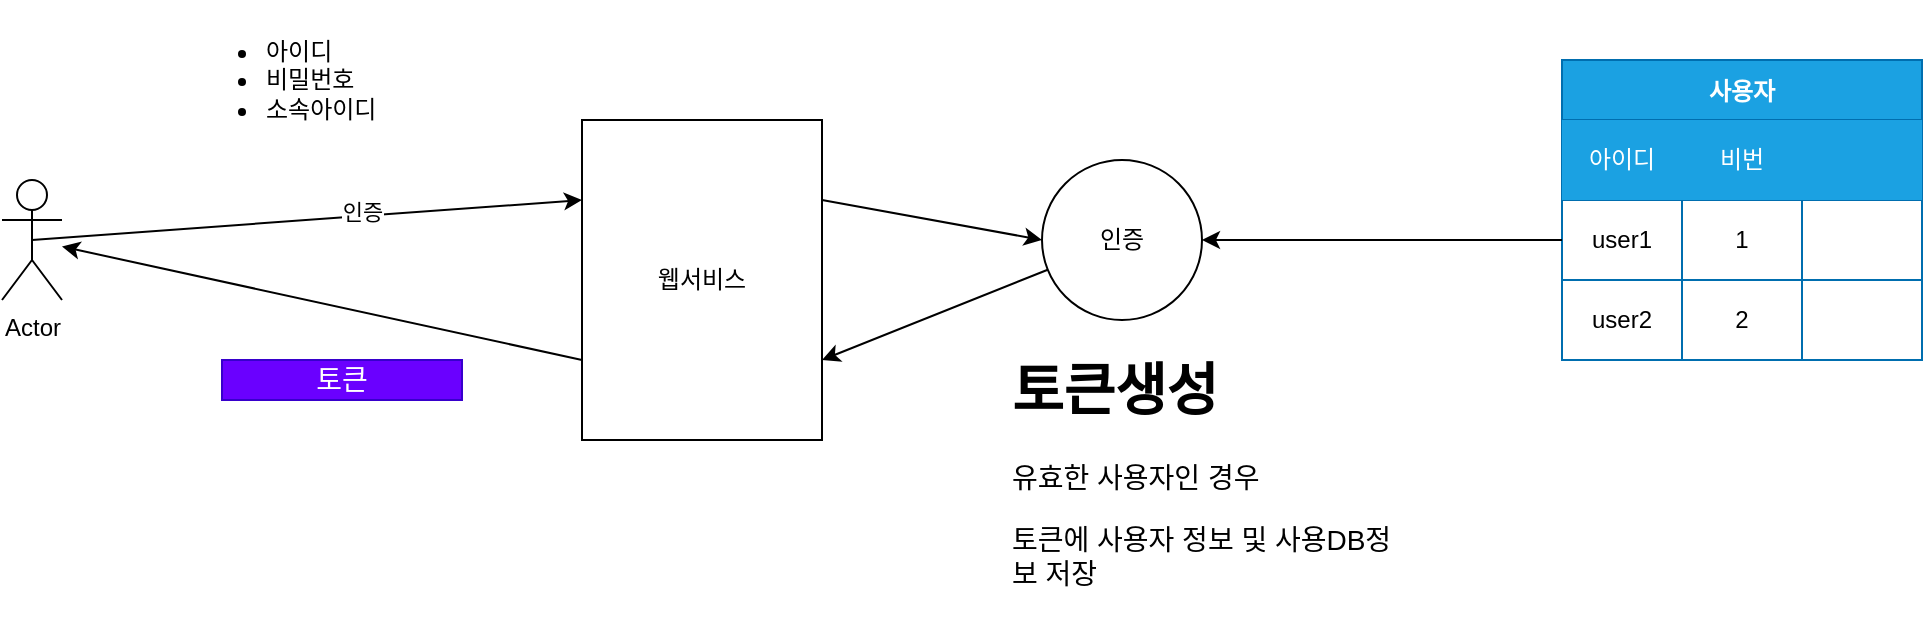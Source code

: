 <mxfile>
    <diagram id="WcBxwQvJPlPaimW4iJ0j" name="Page-1">
        <mxGraphModel dx="1386" dy="702" grid="1" gridSize="10" guides="1" tooltips="1" connect="1" arrows="1" fold="1" page="1" pageScale="1" pageWidth="1169" pageHeight="827" math="0" shadow="0">
            <root>
                <mxCell id="0"/>
                <mxCell id="1" parent="0"/>
                <mxCell id="2" value="Actor" style="shape=umlActor;verticalLabelPosition=bottom;verticalAlign=top;html=1;outlineConnect=0;" parent="1" vertex="1">
                    <mxGeometry x="110" y="240" width="30" height="60" as="geometry"/>
                </mxCell>
                <mxCell id="3" value="웹서비스" style="rounded=0;whiteSpace=wrap;html=1;" vertex="1" parent="1">
                    <mxGeometry x="400" y="210" width="120" height="160" as="geometry"/>
                </mxCell>
                <mxCell id="4" value="" style="endArrow=classic;html=1;exitX=0.5;exitY=0.5;exitDx=0;exitDy=0;exitPerimeter=0;entryX=0;entryY=0.25;entryDx=0;entryDy=0;" edge="1" parent="1" source="2" target="3">
                    <mxGeometry width="50" height="50" relative="1" as="geometry">
                        <mxPoint x="490" y="340" as="sourcePoint"/>
                        <mxPoint x="330" y="280" as="targetPoint"/>
                    </mxGeometry>
                </mxCell>
                <mxCell id="5" value="인증" style="edgeLabel;html=1;align=center;verticalAlign=middle;resizable=0;points=[];" vertex="1" connectable="0" parent="4">
                    <mxGeometry x="-0.137" y="2" relative="1" as="geometry">
                        <mxPoint x="46" y="-4" as="offset"/>
                    </mxGeometry>
                </mxCell>
                <mxCell id="6" value="&lt;ul&gt;&lt;li&gt;&lt;span style=&quot;background-color: initial;&quot;&gt;아이디&lt;/span&gt;&lt;/li&gt;&lt;li&gt;&lt;span style=&quot;background-color: initial;&quot;&gt;비밀번호&lt;/span&gt;&lt;/li&gt;&lt;li&gt;소속아이디&lt;/li&gt;&lt;/ul&gt;" style="text;strokeColor=none;fillColor=none;html=1;whiteSpace=wrap;verticalAlign=middle;overflow=hidden;" vertex="1" parent="1">
                    <mxGeometry x="200" y="150" width="120" height="80" as="geometry"/>
                </mxCell>
                <mxCell id="28" value="사용자" style="shape=table;startSize=30;container=1;collapsible=0;childLayout=tableLayout;fontStyle=1;align=center;fillColor=#1ba1e2;fontColor=#ffffff;strokeColor=#006EAF;" vertex="1" parent="1">
                    <mxGeometry x="890" y="180" width="180" height="150" as="geometry"/>
                </mxCell>
                <mxCell id="29" value="" style="shape=tableRow;horizontal=0;startSize=0;swimlaneHead=0;swimlaneBody=0;top=0;left=0;bottom=0;right=0;collapsible=0;dropTarget=0;fillColor=none;points=[[0,0.5],[1,0.5]];portConstraint=eastwest;" vertex="1" parent="28">
                    <mxGeometry y="30" width="180" height="40" as="geometry"/>
                </mxCell>
                <mxCell id="30" value="아이디" style="shape=partialRectangle;html=1;whiteSpace=wrap;connectable=0;fillColor=#1ba1e2;top=0;left=0;bottom=0;right=0;overflow=hidden;fontColor=#ffffff;strokeColor=#006EAF;" vertex="1" parent="29">
                    <mxGeometry width="60" height="40" as="geometry">
                        <mxRectangle width="60" height="40" as="alternateBounds"/>
                    </mxGeometry>
                </mxCell>
                <mxCell id="31" value="비번" style="shape=partialRectangle;html=1;whiteSpace=wrap;connectable=0;fillColor=#1ba1e2;top=0;left=0;bottom=0;right=0;overflow=hidden;fontColor=#ffffff;strokeColor=#006EAF;" vertex="1" parent="29">
                    <mxGeometry x="60" width="60" height="40" as="geometry">
                        <mxRectangle width="60" height="40" as="alternateBounds"/>
                    </mxGeometry>
                </mxCell>
                <mxCell id="32" value="" style="shape=partialRectangle;html=1;whiteSpace=wrap;connectable=0;fillColor=#1ba1e2;top=0;left=0;bottom=0;right=0;overflow=hidden;fontColor=#ffffff;strokeColor=#006EAF;" vertex="1" parent="29">
                    <mxGeometry x="120" width="60" height="40" as="geometry">
                        <mxRectangle width="60" height="40" as="alternateBounds"/>
                    </mxGeometry>
                </mxCell>
                <mxCell id="33" value="" style="shape=tableRow;horizontal=0;startSize=0;swimlaneHead=0;swimlaneBody=0;top=0;left=0;bottom=0;right=0;collapsible=0;dropTarget=0;fillColor=none;points=[[0,0.5],[1,0.5]];portConstraint=eastwest;" vertex="1" parent="28">
                    <mxGeometry y="70" width="180" height="40" as="geometry"/>
                </mxCell>
                <mxCell id="34" value="user1" style="shape=partialRectangle;html=1;whiteSpace=wrap;connectable=0;fillColor=none;top=0;left=0;bottom=0;right=0;overflow=hidden;" vertex="1" parent="33">
                    <mxGeometry width="60" height="40" as="geometry">
                        <mxRectangle width="60" height="40" as="alternateBounds"/>
                    </mxGeometry>
                </mxCell>
                <mxCell id="35" value="1" style="shape=partialRectangle;html=1;whiteSpace=wrap;connectable=0;fillColor=none;top=0;left=0;bottom=0;right=0;overflow=hidden;" vertex="1" parent="33">
                    <mxGeometry x="60" width="60" height="40" as="geometry">
                        <mxRectangle width="60" height="40" as="alternateBounds"/>
                    </mxGeometry>
                </mxCell>
                <mxCell id="36" value="" style="shape=partialRectangle;html=1;whiteSpace=wrap;connectable=0;fillColor=none;top=0;left=0;bottom=0;right=0;overflow=hidden;" vertex="1" parent="33">
                    <mxGeometry x="120" width="60" height="40" as="geometry">
                        <mxRectangle width="60" height="40" as="alternateBounds"/>
                    </mxGeometry>
                </mxCell>
                <mxCell id="37" value="" style="shape=tableRow;horizontal=0;startSize=0;swimlaneHead=0;swimlaneBody=0;top=0;left=0;bottom=0;right=0;collapsible=0;dropTarget=0;fillColor=none;points=[[0,0.5],[1,0.5]];portConstraint=eastwest;" vertex="1" parent="28">
                    <mxGeometry y="110" width="180" height="40" as="geometry"/>
                </mxCell>
                <mxCell id="38" value="user2" style="shape=partialRectangle;html=1;whiteSpace=wrap;connectable=0;fillColor=none;top=0;left=0;bottom=0;right=0;overflow=hidden;" vertex="1" parent="37">
                    <mxGeometry width="60" height="40" as="geometry">
                        <mxRectangle width="60" height="40" as="alternateBounds"/>
                    </mxGeometry>
                </mxCell>
                <mxCell id="39" value="2" style="shape=partialRectangle;html=1;whiteSpace=wrap;connectable=0;fillColor=none;top=0;left=0;bottom=0;right=0;overflow=hidden;" vertex="1" parent="37">
                    <mxGeometry x="60" width="60" height="40" as="geometry">
                        <mxRectangle width="60" height="40" as="alternateBounds"/>
                    </mxGeometry>
                </mxCell>
                <mxCell id="40" value="" style="shape=partialRectangle;html=1;whiteSpace=wrap;connectable=0;fillColor=none;top=0;left=0;bottom=0;right=0;overflow=hidden;" vertex="1" parent="37">
                    <mxGeometry x="120" width="60" height="40" as="geometry">
                        <mxRectangle width="60" height="40" as="alternateBounds"/>
                    </mxGeometry>
                </mxCell>
                <mxCell id="41" value="인증" style="ellipse;whiteSpace=wrap;html=1;aspect=fixed;fillColor=none;" vertex="1" parent="1">
                    <mxGeometry x="630" y="230" width="80" height="80" as="geometry"/>
                </mxCell>
                <mxCell id="42" value="" style="endArrow=classic;html=1;exitX=1;exitY=0.25;exitDx=0;exitDy=0;" edge="1" parent="1" source="3">
                    <mxGeometry width="50" height="50" relative="1" as="geometry">
                        <mxPoint x="680" y="310" as="sourcePoint"/>
                        <mxPoint x="630" y="270" as="targetPoint"/>
                    </mxGeometry>
                </mxCell>
                <mxCell id="43" value="" style="endArrow=classic;html=1;exitX=0;exitY=0.5;exitDx=0;exitDy=0;entryX=1;entryY=0.5;entryDx=0;entryDy=0;" edge="1" parent="1" source="33" target="41">
                    <mxGeometry width="50" height="50" relative="1" as="geometry">
                        <mxPoint x="680" y="310" as="sourcePoint"/>
                        <mxPoint x="730" y="260" as="targetPoint"/>
                    </mxGeometry>
                </mxCell>
                <mxCell id="45" value="" style="endArrow=classic;html=1;entryX=1;entryY=0.75;entryDx=0;entryDy=0;" edge="1" parent="1" source="41" target="3">
                    <mxGeometry width="50" height="50" relative="1" as="geometry">
                        <mxPoint x="680" y="310" as="sourcePoint"/>
                        <mxPoint x="730" y="260" as="targetPoint"/>
                    </mxGeometry>
                </mxCell>
                <mxCell id="46" value="" style="endArrow=classic;html=1;exitX=0;exitY=0.75;exitDx=0;exitDy=0;" edge="1" parent="1" source="3" target="2">
                    <mxGeometry width="50" height="50" relative="1" as="geometry">
                        <mxPoint x="680" y="310" as="sourcePoint"/>
                        <mxPoint x="730" y="260" as="targetPoint"/>
                    </mxGeometry>
                </mxCell>
                <mxCell id="m9uIicuPA4lBAZcP-lb3-47" value="토큰" style="rounded=0;whiteSpace=wrap;html=1;fontSize=14;fillColor=#6a00ff;fontColor=#ffffff;strokeColor=#3700CC;" vertex="1" parent="1">
                    <mxGeometry x="220" y="330" width="120" height="20" as="geometry"/>
                </mxCell>
                <mxCell id="wM0r787Y1brjC6kD18IV-46" value="&lt;h1&gt;토큰생성&lt;/h1&gt;&lt;p&gt;유효한 사용자인 경우&amp;nbsp;&lt;/p&gt;&lt;p&gt;토큰에 사용자 정보 및 사용DB정보 저장&lt;/p&gt;" style="text;html=1;strokeColor=none;fillColor=none;spacing=5;spacingTop=-20;whiteSpace=wrap;overflow=hidden;rounded=0;fontSize=14;" vertex="1" parent="1">
                    <mxGeometry x="610" y="320" width="210" height="140" as="geometry"/>
                </mxCell>
            </root>
        </mxGraphModel>
    </diagram>
    <diagram id="sTCygVmimpZTCBVSNOER" name="Page-2">
        <mxGraphModel dx="1980" dy="1003" grid="1" gridSize="10" guides="1" tooltips="1" connect="1" arrows="1" fold="1" page="1" pageScale="1" pageWidth="1169" pageHeight="827" math="0" shadow="0">
            <root>
                <mxCell id="0"/>
                <mxCell id="1" parent="0"/>
                <mxCell id="npq3RYN17JtEKYWh4zAN-1" value="Actor" style="shape=umlActor;verticalLabelPosition=bottom;verticalAlign=top;html=1;outlineConnect=0;" vertex="1" parent="1">
                    <mxGeometry x="120" y="190" width="30" height="60" as="geometry"/>
                </mxCell>
                <mxCell id="npq3RYN17JtEKYWh4zAN-2" value="웹서비스" style="rounded=0;whiteSpace=wrap;html=1;" vertex="1" parent="1">
                    <mxGeometry x="410" y="150" width="120" height="160" as="geometry"/>
                </mxCell>
                <mxCell id="npq3RYN17JtEKYWh4zAN-3" value="" style="endArrow=classic;html=1;entryX=0;entryY=0.25;entryDx=0;entryDy=0;" edge="1" parent="1" target="npq3RYN17JtEKYWh4zAN-2">
                    <mxGeometry width="50" height="50" relative="1" as="geometry">
                        <mxPoint x="170" y="200" as="sourcePoint"/>
                        <mxPoint x="340" y="220" as="targetPoint"/>
                    </mxGeometry>
                </mxCell>
                <mxCell id="npq3RYN17JtEKYWh4zAN-26" value="&lt;font style=&quot;font-size: 14px;&quot;&gt;서비스A 요청&lt;/font&gt;" style="edgeLabel;html=1;align=center;verticalAlign=middle;resizable=0;points=[];" vertex="1" connectable="0" parent="npq3RYN17JtEKYWh4zAN-3">
                    <mxGeometry x="0.119" y="-1" relative="1" as="geometry">
                        <mxPoint as="offset"/>
                    </mxGeometry>
                </mxCell>
                <mxCell id="npq3RYN17JtEKYWh4zAN-19" value="서비스A" style="ellipse;whiteSpace=wrap;html=1;aspect=fixed;fillColor=#0050ef;fontSize=14;fontColor=#ffffff;strokeColor=#001DBC;" vertex="1" parent="1">
                    <mxGeometry x="900" y="175" width="80" height="80" as="geometry"/>
                </mxCell>
                <mxCell id="npq3RYN17JtEKYWh4zAN-23" value="" style="endArrow=classic;html=1;exitX=0;exitY=0.75;exitDx=0;exitDy=0;" edge="1" parent="1" source="npq3RYN17JtEKYWh4zAN-2">
                    <mxGeometry width="50" height="50" relative="1" as="geometry">
                        <mxPoint x="690" y="250" as="sourcePoint"/>
                        <mxPoint x="170" y="250" as="targetPoint"/>
                    </mxGeometry>
                </mxCell>
                <mxCell id="npq3RYN17JtEKYWh4zAN-24" value="&lt;font style=&quot;font-size: 14px;&quot;&gt;결과&lt;/font&gt;" style="edgeLabel;html=1;align=center;verticalAlign=middle;resizable=0;points=[];" vertex="1" connectable="0" parent="npq3RYN17JtEKYWh4zAN-23">
                    <mxGeometry x="-0.163" y="1" relative="1" as="geometry">
                        <mxPoint as="offset"/>
                    </mxGeometry>
                </mxCell>
                <mxCell id="npq3RYN17JtEKYWh4zAN-30" value="" style="endArrow=classic;html=1;fontSize=14;entryX=0;entryY=0.25;entryDx=0;entryDy=0;" edge="1" parent="1" target="npq3RYN17JtEKYWh4zAN-34">
                    <mxGeometry width="50" height="50" relative="1" as="geometry">
                        <mxPoint x="530" y="198" as="sourcePoint"/>
                        <mxPoint x="630" y="220" as="targetPoint"/>
                    </mxGeometry>
                </mxCell>
                <mxCell id="npq3RYN17JtEKYWh4zAN-33" value="" style="endArrow=classic;html=1;fontSize=14;exitX=0;exitY=0.75;exitDx=0;exitDy=0;" edge="1" parent="1" source="npq3RYN17JtEKYWh4zAN-34">
                    <mxGeometry width="50" height="50" relative="1" as="geometry">
                        <mxPoint x="641.716" y="248.284" as="sourcePoint"/>
                        <mxPoint x="530" y="233" as="targetPoint"/>
                    </mxGeometry>
                </mxCell>
                <mxCell id="npq3RYN17JtEKYWh4zAN-34" value="Security" style="rounded=1;whiteSpace=wrap;html=1;fontSize=14;fillColor=#d80073;fontColor=#ffffff;strokeColor=#A50040;" vertex="1" parent="1">
                    <mxGeometry x="630" y="180" width="120" height="70" as="geometry"/>
                </mxCell>
                <mxCell id="npq3RYN17JtEKYWh4zAN-36" value="" style="endArrow=classic;html=1;fontSize=14;exitX=1;exitY=0.5;exitDx=0;exitDy=0;entryX=0;entryY=0.5;entryDx=0;entryDy=0;" edge="1" parent="1" source="npq3RYN17JtEKYWh4zAN-34" target="npq3RYN17JtEKYWh4zAN-19">
                    <mxGeometry width="50" height="50" relative="1" as="geometry">
                        <mxPoint x="540" y="227.52" as="sourcePoint"/>
                        <mxPoint x="650" y="227.5" as="targetPoint"/>
                    </mxGeometry>
                </mxCell>
                <mxCell id="npq3RYN17JtEKYWh4zAN-37" value="&lt;font style=&quot;font-size: 14px;&quot;&gt;비인증 고객&lt;/font&gt;" style="shape=umlActor;verticalLabelPosition=bottom;verticalAlign=top;html=1;outlineConnect=0;" vertex="1" parent="1">
                    <mxGeometry x="120" y="520" width="30" height="60" as="geometry"/>
                </mxCell>
                <mxCell id="npq3RYN17JtEKYWh4zAN-38" value="웹서비스" style="rounded=0;whiteSpace=wrap;html=1;" vertex="1" parent="1">
                    <mxGeometry x="410" y="480" width="120" height="160" as="geometry"/>
                </mxCell>
                <mxCell id="npq3RYN17JtEKYWh4zAN-39" value="" style="endArrow=classic;html=1;entryX=0;entryY=0.25;entryDx=0;entryDy=0;" edge="1" parent="1" target="npq3RYN17JtEKYWh4zAN-38">
                    <mxGeometry width="50" height="50" relative="1" as="geometry">
                        <mxPoint x="170" y="530" as="sourcePoint"/>
                        <mxPoint x="340" y="550" as="targetPoint"/>
                    </mxGeometry>
                </mxCell>
                <mxCell id="npq3RYN17JtEKYWh4zAN-40" value="&lt;font style=&quot;font-size: 14px;&quot;&gt;서비스B 요청&lt;/font&gt;" style="edgeLabel;html=1;align=center;verticalAlign=middle;resizable=0;points=[];" vertex="1" connectable="0" parent="npq3RYN17JtEKYWh4zAN-39">
                    <mxGeometry x="0.119" y="-1" relative="1" as="geometry">
                        <mxPoint as="offset"/>
                    </mxGeometry>
                </mxCell>
                <mxCell id="npq3RYN17JtEKYWh4zAN-41" value="서비스B" style="ellipse;whiteSpace=wrap;html=1;aspect=fixed;fillColor=#d80073;fontSize=14;fontColor=#ffffff;strokeColor=#A50040;" vertex="1" parent="1">
                    <mxGeometry x="890" y="525" width="80" height="80" as="geometry"/>
                </mxCell>
                <mxCell id="npq3RYN17JtEKYWh4zAN-42" value="" style="endArrow=classic;html=1;exitX=0;exitY=0.75;exitDx=0;exitDy=0;" edge="1" parent="1" source="npq3RYN17JtEKYWh4zAN-38">
                    <mxGeometry width="50" height="50" relative="1" as="geometry">
                        <mxPoint x="690" y="580" as="sourcePoint"/>
                        <mxPoint x="170" y="580" as="targetPoint"/>
                    </mxGeometry>
                </mxCell>
                <mxCell id="npq3RYN17JtEKYWh4zAN-43" value="&#10;&lt;span style=&quot;color: rgb(214, 222, 235); font-family: &amp;quot;Segoe WPC&amp;quot;, &amp;quot;Segoe UI&amp;quot;, sans-serif; font-size: 14px; font-style: normal; font-variant-ligatures: normal; font-variant-caps: normal; font-weight: 500; letter-spacing: normal; orphans: 2; text-align: start; text-indent: 0px; text-transform: none; widows: 2; word-spacing: 0px; -webkit-text-stroke-width: 0px; background-color: rgb(1, 22, 39); text-decoration-thickness: initial; text-decoration-style: initial; text-decoration-color: initial; float: none; display: inline !important;&quot;&gt;Status:&lt;span&gt;&amp;nbsp;&lt;/span&gt;&lt;/span&gt;&lt;b style=&quot;box-sizing: inherit; list-style: none; font-weight: 500; color: var(--error-color); font-family: &amp;quot;Segoe WPC&amp;quot;, &amp;quot;Segoe UI&amp;quot;, sans-serif; font-size: 14px; font-style: normal; font-variant-ligatures: normal; font-variant-caps: normal; letter-spacing: normal; orphans: 2; text-align: start; text-indent: 0px; text-transform: none; widows: 2; word-spacing: 0px; -webkit-text-stroke-width: 0px; background-color: rgb(1, 22, 39); text-decoration-thickness: initial; text-decoration-style: initial; text-decoration-color: initial;&quot; class=&quot;error&quot;&gt;403 Forbidden&lt;/b&gt;&#10;&#10;" style="edgeLabel;html=1;align=center;verticalAlign=middle;resizable=0;points=[];" vertex="1" connectable="0" parent="npq3RYN17JtEKYWh4zAN-42">
                    <mxGeometry x="-0.163" y="1" relative="1" as="geometry">
                        <mxPoint as="offset"/>
                    </mxGeometry>
                </mxCell>
                <mxCell id="npq3RYN17JtEKYWh4zAN-44" value="" style="endArrow=classic;html=1;fontSize=14;exitX=1;exitY=0.422;exitDx=0;exitDy=0;entryX=0;entryY=0.25;entryDx=0;entryDy=0;exitPerimeter=0;" edge="1" parent="1" source="npq3RYN17JtEKYWh4zAN-38" target="npq3RYN17JtEKYWh4zAN-46">
                    <mxGeometry width="50" height="50" relative="1" as="geometry">
                        <mxPoint x="570" y="610" as="sourcePoint"/>
                        <mxPoint x="630" y="550" as="targetPoint"/>
                    </mxGeometry>
                </mxCell>
                <mxCell id="npq3RYN17JtEKYWh4zAN-45" value="" style="endArrow=classic;html=1;fontSize=14;exitX=0;exitY=0.75;exitDx=0;exitDy=0;entryX=1;entryY=0.641;entryDx=0;entryDy=0;entryPerimeter=0;" edge="1" parent="1" source="npq3RYN17JtEKYWh4zAN-46" target="npq3RYN17JtEKYWh4zAN-38">
                    <mxGeometry width="50" height="50" relative="1" as="geometry">
                        <mxPoint x="641.716" y="578.284" as="sourcePoint"/>
                        <mxPoint x="530" y="578" as="targetPoint"/>
                        <Array as="points">
                            <mxPoint x="590" y="583"/>
                        </Array>
                    </mxGeometry>
                </mxCell>
                <mxCell id="npq3RYN17JtEKYWh4zAN-46" value="Security" style="rounded=1;whiteSpace=wrap;html=1;fontSize=14;fillColor=#d80073;fontColor=#ffffff;strokeColor=#A50040;" vertex="1" parent="1">
                    <mxGeometry x="640" y="530" width="120" height="70" as="geometry"/>
                </mxCell>
                <mxCell id="npq3RYN17JtEKYWh4zAN-51" value="" style="endArrow=classic;html=1;fontSize=14;entryX=1.017;entryY=0.881;entryDx=0;entryDy=0;entryPerimeter=0;exitX=0.5;exitY=1;exitDx=0;exitDy=0;" edge="1" parent="1" source="npq3RYN17JtEKYWh4zAN-19" target="npq3RYN17JtEKYWh4zAN-2">
                    <mxGeometry width="50" height="50" relative="1" as="geometry">
                        <mxPoint x="550" y="440" as="sourcePoint"/>
                        <mxPoint x="600" y="390" as="targetPoint"/>
                        <Array as="points">
                            <mxPoint x="940" y="290"/>
                        </Array>
                    </mxGeometry>
                </mxCell>
                <mxCell id="npq3RYN17JtEKYWh4zAN-52" value="인증이 필요없는 서비스 요청" style="text;strokeColor=none;fillColor=none;html=1;fontSize=24;fontStyle=1;verticalAlign=middle;align=center;" vertex="1" parent="1">
                    <mxGeometry x="350" y="80" width="170" height="40" as="geometry"/>
                </mxCell>
                <mxCell id="npq3RYN17JtEKYWh4zAN-53" value="인증이 필요한 서비스 요청" style="text;strokeColor=none;fillColor=none;html=1;fontSize=24;fontStyle=1;verticalAlign=middle;align=center;" vertex="1" parent="1">
                    <mxGeometry x="350" y="414" width="170" height="40" as="geometry"/>
                </mxCell>
                <mxCell id="npq3RYN17JtEKYWh4zAN-55" value="토큰" style="rounded=0;whiteSpace=wrap;html=1;fontSize=14;fillColor=#6a00ff;fontColor=#ffffff;strokeColor=#3700CC;" vertex="1" parent="1">
                    <mxGeometry x="250" y="490" width="120" height="20" as="geometry"/>
                </mxCell>
                <mxCell id="npq3RYN17JtEKYWh4zAN-56" value="&lt;h1&gt;토큰체크&lt;/h1&gt;&lt;p&gt;토큰이 없거나, 유효하지 않은 토큰일 경우 오류를 반환한다.&lt;/p&gt;" style="text;html=1;strokeColor=none;fillColor=none;spacing=5;spacingTop=-20;whiteSpace=wrap;overflow=hidden;rounded=0;fontSize=14;" vertex="1" parent="1">
                    <mxGeometry x="620" y="610" width="190" height="120" as="geometry"/>
                </mxCell>
                <mxCell id="npq3RYN17JtEKYWh4zAN-57" value="A고객" style="shape=umlActor;verticalLabelPosition=bottom;verticalAlign=top;html=1;outlineConnect=0;" vertex="1" parent="1">
                    <mxGeometry x="120" y="1030" width="30" height="60" as="geometry"/>
                </mxCell>
                <mxCell id="npq3RYN17JtEKYWh4zAN-58" value="웹서비스" style="rounded=0;whiteSpace=wrap;html=1;" vertex="1" parent="1">
                    <mxGeometry x="410" y="990" width="120" height="160" as="geometry"/>
                </mxCell>
                <mxCell id="npq3RYN17JtEKYWh4zAN-59" value="" style="endArrow=classic;html=1;entryX=0;entryY=0.25;entryDx=0;entryDy=0;" edge="1" parent="1" target="npq3RYN17JtEKYWh4zAN-58">
                    <mxGeometry width="50" height="50" relative="1" as="geometry">
                        <mxPoint x="170" y="1040" as="sourcePoint"/>
                        <mxPoint x="340" y="1060" as="targetPoint"/>
                    </mxGeometry>
                </mxCell>
                <mxCell id="npq3RYN17JtEKYWh4zAN-60" value="&lt;font style=&quot;font-size: 14px;&quot;&gt;서비스B 요청&lt;/font&gt;" style="edgeLabel;html=1;align=center;verticalAlign=middle;resizable=0;points=[];" vertex="1" connectable="0" parent="npq3RYN17JtEKYWh4zAN-59">
                    <mxGeometry x="0.119" y="-1" relative="1" as="geometry">
                        <mxPoint as="offset"/>
                    </mxGeometry>
                </mxCell>
                <mxCell id="npq3RYN17JtEKYWh4zAN-61" value="서비스B" style="ellipse;whiteSpace=wrap;html=1;aspect=fixed;fillColor=#d80073;fontSize=14;fontColor=#ffffff;strokeColor=#A50040;" vertex="1" parent="1">
                    <mxGeometry x="910" y="1035" width="80" height="80" as="geometry"/>
                </mxCell>
                <mxCell id="npq3RYN17JtEKYWh4zAN-62" value="" style="endArrow=classic;html=1;exitX=0;exitY=0.75;exitDx=0;exitDy=0;" edge="1" parent="1" source="npq3RYN17JtEKYWh4zAN-58">
                    <mxGeometry width="50" height="50" relative="1" as="geometry">
                        <mxPoint x="690" y="1090" as="sourcePoint"/>
                        <mxPoint x="170" y="1090" as="targetPoint"/>
                    </mxGeometry>
                </mxCell>
                <mxCell id="npq3RYN17JtEKYWh4zAN-63" value="&lt;font style=&quot;font-size: 14px;&quot;&gt;응답&lt;/font&gt;" style="edgeLabel;html=1;align=center;verticalAlign=middle;resizable=0;points=[];" vertex="1" connectable="0" parent="npq3RYN17JtEKYWh4zAN-62">
                    <mxGeometry x="-0.163" y="1" relative="1" as="geometry">
                        <mxPoint as="offset"/>
                    </mxGeometry>
                </mxCell>
                <mxCell id="npq3RYN17JtEKYWh4zAN-64" value="" style="endArrow=classic;html=1;fontSize=14;exitX=1;exitY=0.422;exitDx=0;exitDy=0;entryX=0;entryY=0.25;entryDx=0;entryDy=0;exitPerimeter=0;" edge="1" parent="1" source="npq3RYN17JtEKYWh4zAN-58" target="npq3RYN17JtEKYWh4zAN-66">
                    <mxGeometry width="50" height="50" relative="1" as="geometry">
                        <mxPoint x="570" y="1120" as="sourcePoint"/>
                        <mxPoint x="630" y="1060" as="targetPoint"/>
                    </mxGeometry>
                </mxCell>
                <mxCell id="npq3RYN17JtEKYWh4zAN-65" value="" style="endArrow=classic;html=1;fontSize=14;exitX=0;exitY=0.75;exitDx=0;exitDy=0;entryX=1;entryY=0.641;entryDx=0;entryDy=0;entryPerimeter=0;" edge="1" parent="1" source="npq3RYN17JtEKYWh4zAN-66" target="npq3RYN17JtEKYWh4zAN-58">
                    <mxGeometry width="50" height="50" relative="1" as="geometry">
                        <mxPoint x="641.716" y="1088.284" as="sourcePoint"/>
                        <mxPoint x="530" y="1088" as="targetPoint"/>
                        <Array as="points">
                            <mxPoint x="590" y="1093"/>
                        </Array>
                    </mxGeometry>
                </mxCell>
                <mxCell id="npq3RYN17JtEKYWh4zAN-66" value="Security" style="rounded=1;whiteSpace=wrap;html=1;fontSize=14;fillColor=#d80073;fontColor=#ffffff;strokeColor=#A50040;" vertex="1" parent="1">
                    <mxGeometry x="640" y="1040" width="120" height="70" as="geometry"/>
                </mxCell>
                <mxCell id="npq3RYN17JtEKYWh4zAN-67" value="토큰" style="rounded=0;whiteSpace=wrap;html=1;fontSize=14;fillColor=#6a00ff;fontColor=#ffffff;strokeColor=#3700CC;" vertex="1" parent="1">
                    <mxGeometry x="250" y="1000" width="120" height="20" as="geometry"/>
                </mxCell>
                <mxCell id="npq3RYN17JtEKYWh4zAN-68" value="&lt;h1&gt;토큰체크&lt;/h1&gt;&lt;p&gt;토큰이 유효한 경우&amp;nbsp;&lt;/p&gt;&lt;p&gt;토큰에 저장된 고객이 사용하는 DB정보를 세션 영역에 저장&lt;/p&gt;" style="text;html=1;strokeColor=none;fillColor=none;spacing=5;spacingTop=-20;whiteSpace=wrap;overflow=hidden;rounded=0;fontSize=14;" vertex="1" parent="1">
                    <mxGeometry x="620" y="1120" width="210" height="140" as="geometry"/>
                </mxCell>
                <mxCell id="npq3RYN17JtEKYWh4zAN-69" value="세션저장소" style="swimlane;whiteSpace=wrap;html=1;fontSize=14;fillColor=none;" vertex="1" parent="1">
                    <mxGeometry x="600" y="900" width="200" height="100" as="geometry"/>
                </mxCell>
                <mxCell id="npq3RYN17JtEKYWh4zAN-70" value="접속DB정보" style="rounded=0;whiteSpace=wrap;html=1;fontSize=14;fillColor=none;" vertex="1" parent="npq3RYN17JtEKYWh4zAN-69">
                    <mxGeometry x="40" y="50" width="120" height="30" as="geometry"/>
                </mxCell>
                <mxCell id="npq3RYN17JtEKYWh4zAN-71" value="" style="endArrow=classic;html=1;fontSize=14;exitX=0.5;exitY=0;exitDx=0;exitDy=0;entryX=0.5;entryY=1;entryDx=0;entryDy=0;" edge="1" parent="1" source="npq3RYN17JtEKYWh4zAN-66" target="npq3RYN17JtEKYWh4zAN-70">
                    <mxGeometry width="50" height="50" relative="1" as="geometry">
                        <mxPoint x="550" y="1010" as="sourcePoint"/>
                        <mxPoint x="600" y="960" as="targetPoint"/>
                    </mxGeometry>
                </mxCell>
                <mxCell id="npq3RYN17JtEKYWh4zAN-72" value="" style="endArrow=classic;html=1;fontSize=14;entryX=0;entryY=0.5;entryDx=0;entryDy=0;" edge="1" parent="1" source="npq3RYN17JtEKYWh4zAN-66" target="npq3RYN17JtEKYWh4zAN-61">
                    <mxGeometry width="50" height="50" relative="1" as="geometry">
                        <mxPoint x="550" y="950" as="sourcePoint"/>
                        <mxPoint x="600" y="900" as="targetPoint"/>
                    </mxGeometry>
                </mxCell>
                <mxCell id="npq3RYN17JtEKYWh4zAN-74" value="Datasource" style="rounded=1;whiteSpace=wrap;html=1;fontSize=14;fillColor=#008a00;fontColor=#ffffff;strokeColor=#005700;" vertex="1" parent="1">
                    <mxGeometry x="1120" y="1040" width="120" height="70" as="geometry"/>
                </mxCell>
                <mxCell id="npq3RYN17JtEKYWh4zAN-77" value="" style="endArrow=classic;startArrow=classic;html=1;fontSize=14;entryX=0;entryY=0.5;entryDx=0;entryDy=0;exitX=1;exitY=0.5;exitDx=0;exitDy=0;" edge="1" parent="1" source="npq3RYN17JtEKYWh4zAN-61" target="npq3RYN17JtEKYWh4zAN-74">
                    <mxGeometry width="50" height="50" relative="1" as="geometry">
                        <mxPoint x="680" y="950" as="sourcePoint"/>
                        <mxPoint x="730" y="900" as="targetPoint"/>
                    </mxGeometry>
                </mxCell>
                <mxCell id="npq3RYN17JtEKYWh4zAN-78" value="A 고객DB" style="shape=cylinder3;whiteSpace=wrap;html=1;boundedLbl=1;backgroundOutline=1;size=15;fontSize=14;fillColor=none;" vertex="1" parent="1">
                    <mxGeometry x="1390" y="945" width="100" height="70" as="geometry"/>
                </mxCell>
                <mxCell id="npq3RYN17JtEKYWh4zAN-79" value="B 고객DB" style="shape=cylinder3;whiteSpace=wrap;html=1;boundedLbl=1;backgroundOutline=1;size=15;fontSize=14;fillColor=none;" vertex="1" parent="1">
                    <mxGeometry x="1390" y="1035" width="100" height="70" as="geometry"/>
                </mxCell>
                <mxCell id="npq3RYN17JtEKYWh4zAN-80" value="C 고객DB" style="shape=cylinder3;whiteSpace=wrap;html=1;boundedLbl=1;backgroundOutline=1;size=15;fontSize=14;fillColor=none;" vertex="1" parent="1">
                    <mxGeometry x="1390" y="1125" width="100" height="70" as="geometry"/>
                </mxCell>
                <mxCell id="npq3RYN17JtEKYWh4zAN-81" value="" style="endArrow=classic;startArrow=classic;html=1;fontSize=14;entryX=0;entryY=0.5;entryDx=0;entryDy=0;entryPerimeter=0;exitX=1;exitY=0.5;exitDx=0;exitDy=0;" edge="1" parent="1" source="npq3RYN17JtEKYWh4zAN-74" target="npq3RYN17JtEKYWh4zAN-78">
                    <mxGeometry width="50" height="50" relative="1" as="geometry">
                        <mxPoint x="540" y="900" as="sourcePoint"/>
                        <mxPoint x="590" y="850" as="targetPoint"/>
                    </mxGeometry>
                </mxCell>
                <mxCell id="sGKmytHO8TCA4is1Kwtk-1" value="" style="endArrow=classic;html=1;fontSize=14;entryX=0.417;entryY=0;entryDx=0;entryDy=0;entryPerimeter=0;exitX=1;exitY=0.5;exitDx=0;exitDy=0;" edge="1" parent="1" source="npq3RYN17JtEKYWh4zAN-70" target="npq3RYN17JtEKYWh4zAN-74">
                    <mxGeometry width="50" height="50" relative="1" as="geometry">
                        <mxPoint x="870" y="1180" as="sourcePoint"/>
                        <mxPoint x="920" y="1130" as="targetPoint"/>
                        <Array as="points">
                            <mxPoint x="1170" y="965"/>
                        </Array>
                    </mxGeometry>
                </mxCell>
            </root>
        </mxGraphModel>
    </diagram>
</mxfile>